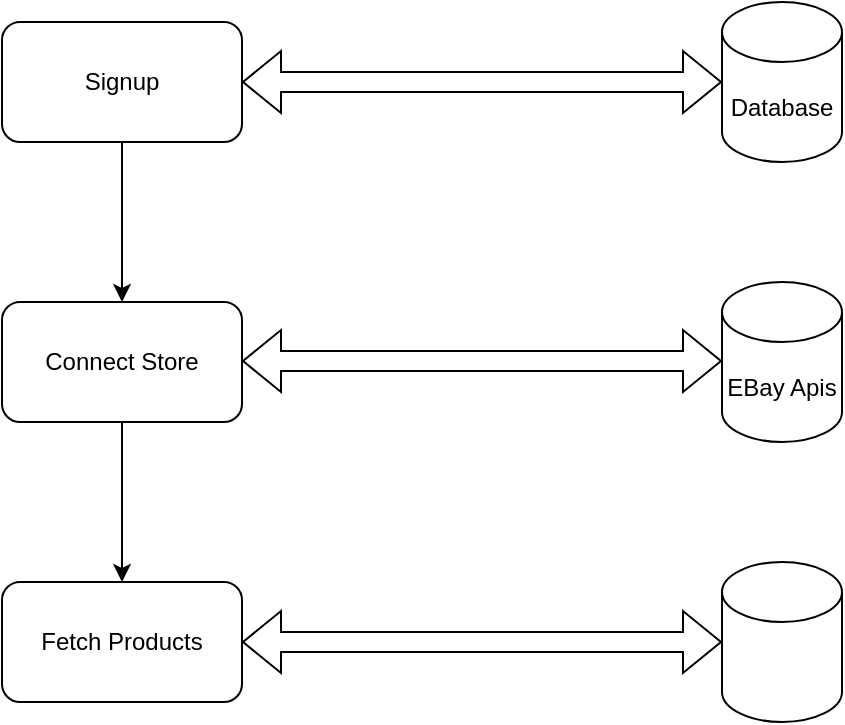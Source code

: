 <mxfile version="22.1.3" type="github">
  <diagram name="Page-1" id="f-4vTR8PdtFEE_OZzD8Q">
    <mxGraphModel dx="794" dy="339" grid="1" gridSize="10" guides="1" tooltips="1" connect="1" arrows="1" fold="1" page="1" pageScale="1" pageWidth="850" pageHeight="1100" math="0" shadow="0">
      <root>
        <mxCell id="0" />
        <mxCell id="1" parent="0" />
        <mxCell id="wH-s8Me-Fgao8LTVL9Cx-3" value="" style="edgeStyle=orthogonalEdgeStyle;rounded=0;orthogonalLoop=1;jettySize=auto;html=1;" edge="1" parent="1" source="wH-s8Me-Fgao8LTVL9Cx-1" target="wH-s8Me-Fgao8LTVL9Cx-2">
          <mxGeometry relative="1" as="geometry" />
        </mxCell>
        <mxCell id="wH-s8Me-Fgao8LTVL9Cx-1" value="Signup" style="rounded=1;whiteSpace=wrap;html=1;" vertex="1" parent="1">
          <mxGeometry x="80" y="30" width="120" height="60" as="geometry" />
        </mxCell>
        <mxCell id="wH-s8Me-Fgao8LTVL9Cx-9" style="edgeStyle=orthogonalEdgeStyle;rounded=0;orthogonalLoop=1;jettySize=auto;html=1;entryX=0.5;entryY=0;entryDx=0;entryDy=0;" edge="1" parent="1" source="wH-s8Me-Fgao8LTVL9Cx-2" target="wH-s8Me-Fgao8LTVL9Cx-8">
          <mxGeometry relative="1" as="geometry" />
        </mxCell>
        <mxCell id="wH-s8Me-Fgao8LTVL9Cx-2" value="Connect Store" style="whiteSpace=wrap;html=1;rounded=1;" vertex="1" parent="1">
          <mxGeometry x="80" y="170" width="120" height="60" as="geometry" />
        </mxCell>
        <mxCell id="wH-s8Me-Fgao8LTVL9Cx-4" value="Database" style="shape=cylinder3;whiteSpace=wrap;html=1;boundedLbl=1;backgroundOutline=1;size=15;" vertex="1" parent="1">
          <mxGeometry x="440" y="20" width="60" height="80" as="geometry" />
        </mxCell>
        <mxCell id="wH-s8Me-Fgao8LTVL9Cx-6" value="EBay Apis" style="shape=cylinder3;whiteSpace=wrap;html=1;boundedLbl=1;backgroundOutline=1;size=15;" vertex="1" parent="1">
          <mxGeometry x="440" y="160" width="60" height="80" as="geometry" />
        </mxCell>
        <mxCell id="wH-s8Me-Fgao8LTVL9Cx-8" value="Fetch Products" style="rounded=1;whiteSpace=wrap;html=1;" vertex="1" parent="1">
          <mxGeometry x="80" y="310" width="120" height="60" as="geometry" />
        </mxCell>
        <mxCell id="wH-s8Me-Fgao8LTVL9Cx-10" value="" style="shape=cylinder3;whiteSpace=wrap;html=1;boundedLbl=1;backgroundOutline=1;size=15;" vertex="1" parent="1">
          <mxGeometry x="440" y="300" width="60" height="80" as="geometry" />
        </mxCell>
        <mxCell id="wH-s8Me-Fgao8LTVL9Cx-14" value="" style="shape=flexArrow;endArrow=classic;startArrow=classic;html=1;rounded=0;entryX=0;entryY=0.5;entryDx=0;entryDy=0;entryPerimeter=0;exitX=1;exitY=0.5;exitDx=0;exitDy=0;" edge="1" parent="1" source="wH-s8Me-Fgao8LTVL9Cx-1" target="wH-s8Me-Fgao8LTVL9Cx-4">
          <mxGeometry width="100" height="100" relative="1" as="geometry">
            <mxPoint x="200" y="70" as="sourcePoint" />
            <mxPoint x="300" y="-30" as="targetPoint" />
          </mxGeometry>
        </mxCell>
        <mxCell id="wH-s8Me-Fgao8LTVL9Cx-15" value="" style="shape=flexArrow;endArrow=classic;startArrow=classic;html=1;rounded=0;" edge="1" parent="1" source="wH-s8Me-Fgao8LTVL9Cx-8" target="wH-s8Me-Fgao8LTVL9Cx-10">
          <mxGeometry width="100" height="100" relative="1" as="geometry">
            <mxPoint x="200" y="339.5" as="sourcePoint" />
            <mxPoint x="440" y="339.5" as="targetPoint" />
          </mxGeometry>
        </mxCell>
        <mxCell id="wH-s8Me-Fgao8LTVL9Cx-16" value="" style="shape=flexArrow;endArrow=classic;startArrow=classic;html=1;rounded=0;entryX=0;entryY=0.5;entryDx=0;entryDy=0;entryPerimeter=0;exitX=1;exitY=0.5;exitDx=0;exitDy=0;" edge="1" parent="1">
          <mxGeometry width="100" height="100" relative="1" as="geometry">
            <mxPoint x="200" y="199.5" as="sourcePoint" />
            <mxPoint x="440" y="199.5" as="targetPoint" />
          </mxGeometry>
        </mxCell>
      </root>
    </mxGraphModel>
  </diagram>
</mxfile>
